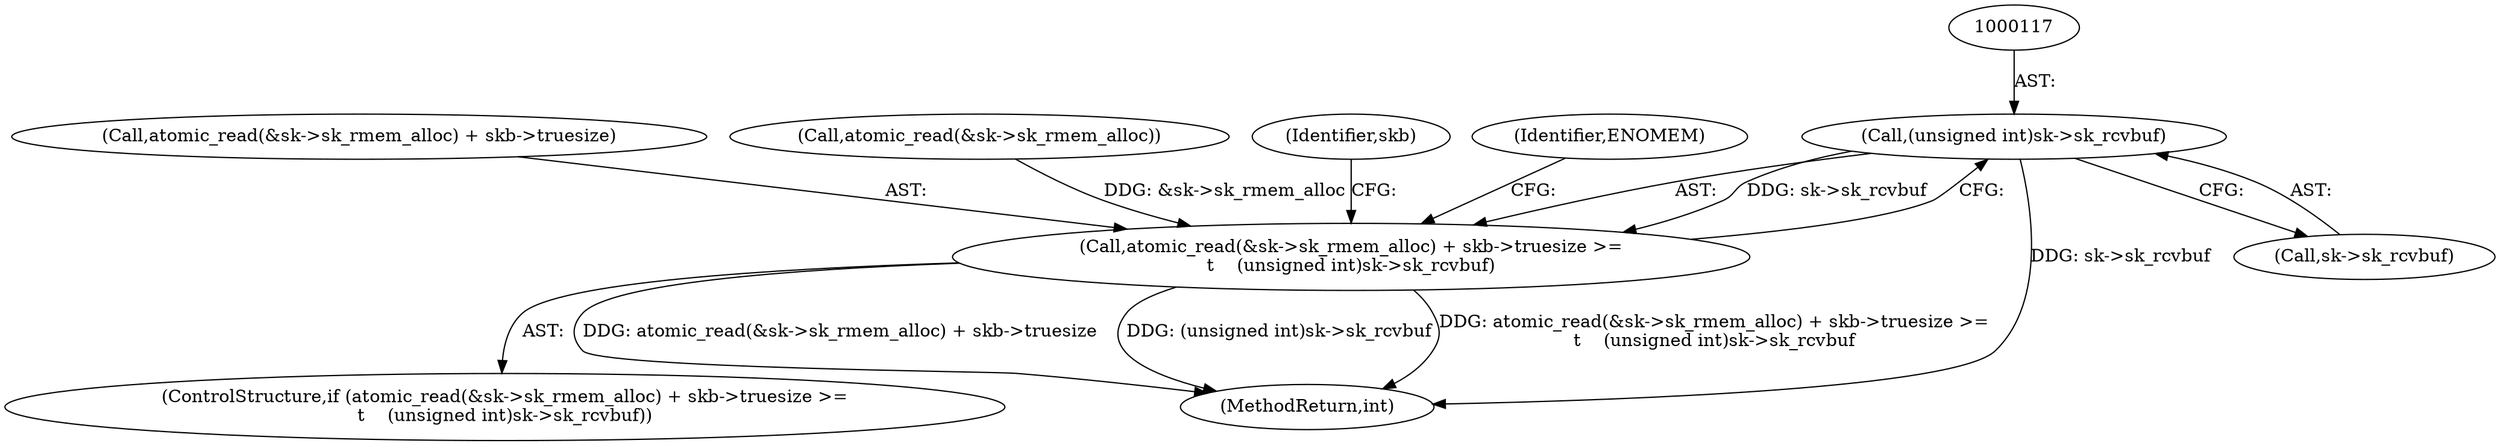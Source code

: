 digraph "0_linux_8605330aac5a5785630aec8f64378a54891937cc@pointer" {
"1000116" [label="(Call,(unsigned int)sk->sk_rcvbuf)"];
"1000106" [label="(Call,atomic_read(&sk->sk_rmem_alloc) + skb->truesize >=\n\t    (unsigned int)sk->sk_rcvbuf)"];
"1000107" [label="(Call,atomic_read(&sk->sk_rmem_alloc) + skb->truesize)"];
"1000105" [label="(ControlStructure,if (atomic_read(&sk->sk_rmem_alloc) + skb->truesize >=\n\t    (unsigned int)sk->sk_rcvbuf))"];
"1000163" [label="(MethodReturn,int)"];
"1000108" [label="(Call,atomic_read(&sk->sk_rmem_alloc))"];
"1000125" [label="(Identifier,skb)"];
"1000123" [label="(Identifier,ENOMEM)"];
"1000116" [label="(Call,(unsigned int)sk->sk_rcvbuf)"];
"1000106" [label="(Call,atomic_read(&sk->sk_rmem_alloc) + skb->truesize >=\n\t    (unsigned int)sk->sk_rcvbuf)"];
"1000118" [label="(Call,sk->sk_rcvbuf)"];
"1000116" -> "1000106"  [label="AST: "];
"1000116" -> "1000118"  [label="CFG: "];
"1000117" -> "1000116"  [label="AST: "];
"1000118" -> "1000116"  [label="AST: "];
"1000106" -> "1000116"  [label="CFG: "];
"1000116" -> "1000163"  [label="DDG: sk->sk_rcvbuf"];
"1000116" -> "1000106"  [label="DDG: sk->sk_rcvbuf"];
"1000106" -> "1000105"  [label="AST: "];
"1000107" -> "1000106"  [label="AST: "];
"1000123" -> "1000106"  [label="CFG: "];
"1000125" -> "1000106"  [label="CFG: "];
"1000106" -> "1000163"  [label="DDG: atomic_read(&sk->sk_rmem_alloc) + skb->truesize"];
"1000106" -> "1000163"  [label="DDG: (unsigned int)sk->sk_rcvbuf"];
"1000106" -> "1000163"  [label="DDG: atomic_read(&sk->sk_rmem_alloc) + skb->truesize >=\n\t    (unsigned int)sk->sk_rcvbuf"];
"1000108" -> "1000106"  [label="DDG: &sk->sk_rmem_alloc"];
}
